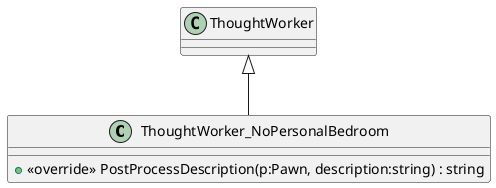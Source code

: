 @startuml
class ThoughtWorker_NoPersonalBedroom {
    + <<override>> PostProcessDescription(p:Pawn, description:string) : string
}
ThoughtWorker <|-- ThoughtWorker_NoPersonalBedroom
@enduml

